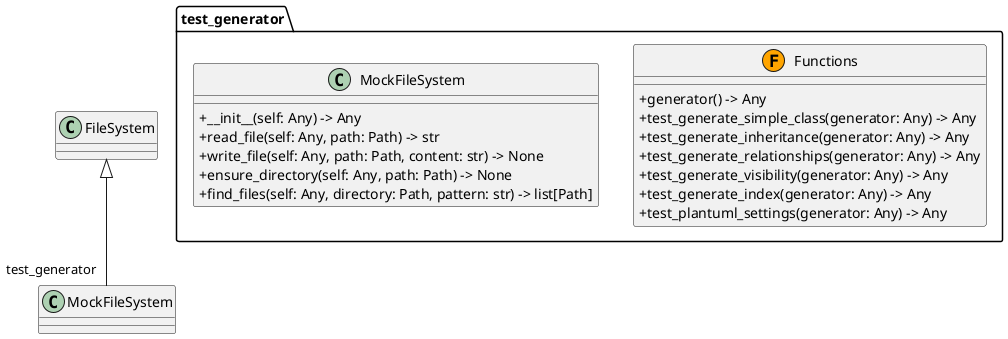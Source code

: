 @startuml
skinparam classAttributeIconSize 0

package "test_generator" {
  class Functions <<(F,orange)>> {
    +generator() -> Any
    +test_generate_simple_class(generator: Any) -> Any
    +test_generate_inheritance(generator: Any) -> Any
    +test_generate_relationships(generator: Any) -> Any
    +test_generate_visibility(generator: Any) -> Any
    +test_generate_index(generator: Any) -> Any
    +test_plantuml_settings(generator: Any) -> Any
  }
  class MockFileSystem {
    +__init__(self: Any) -> Any
    +read_file(self: Any, path: Path) -> str
    +write_file(self: Any, path: Path, content: str) -> None
    +ensure_directory(self: Any, path: Path) -> None
    +find_files(self: Any, directory: Path, pattern: str) -> list[Path]
  }
}

' Relationships
FileSystem <|-- "test_generator".MockFileSystem
@enduml